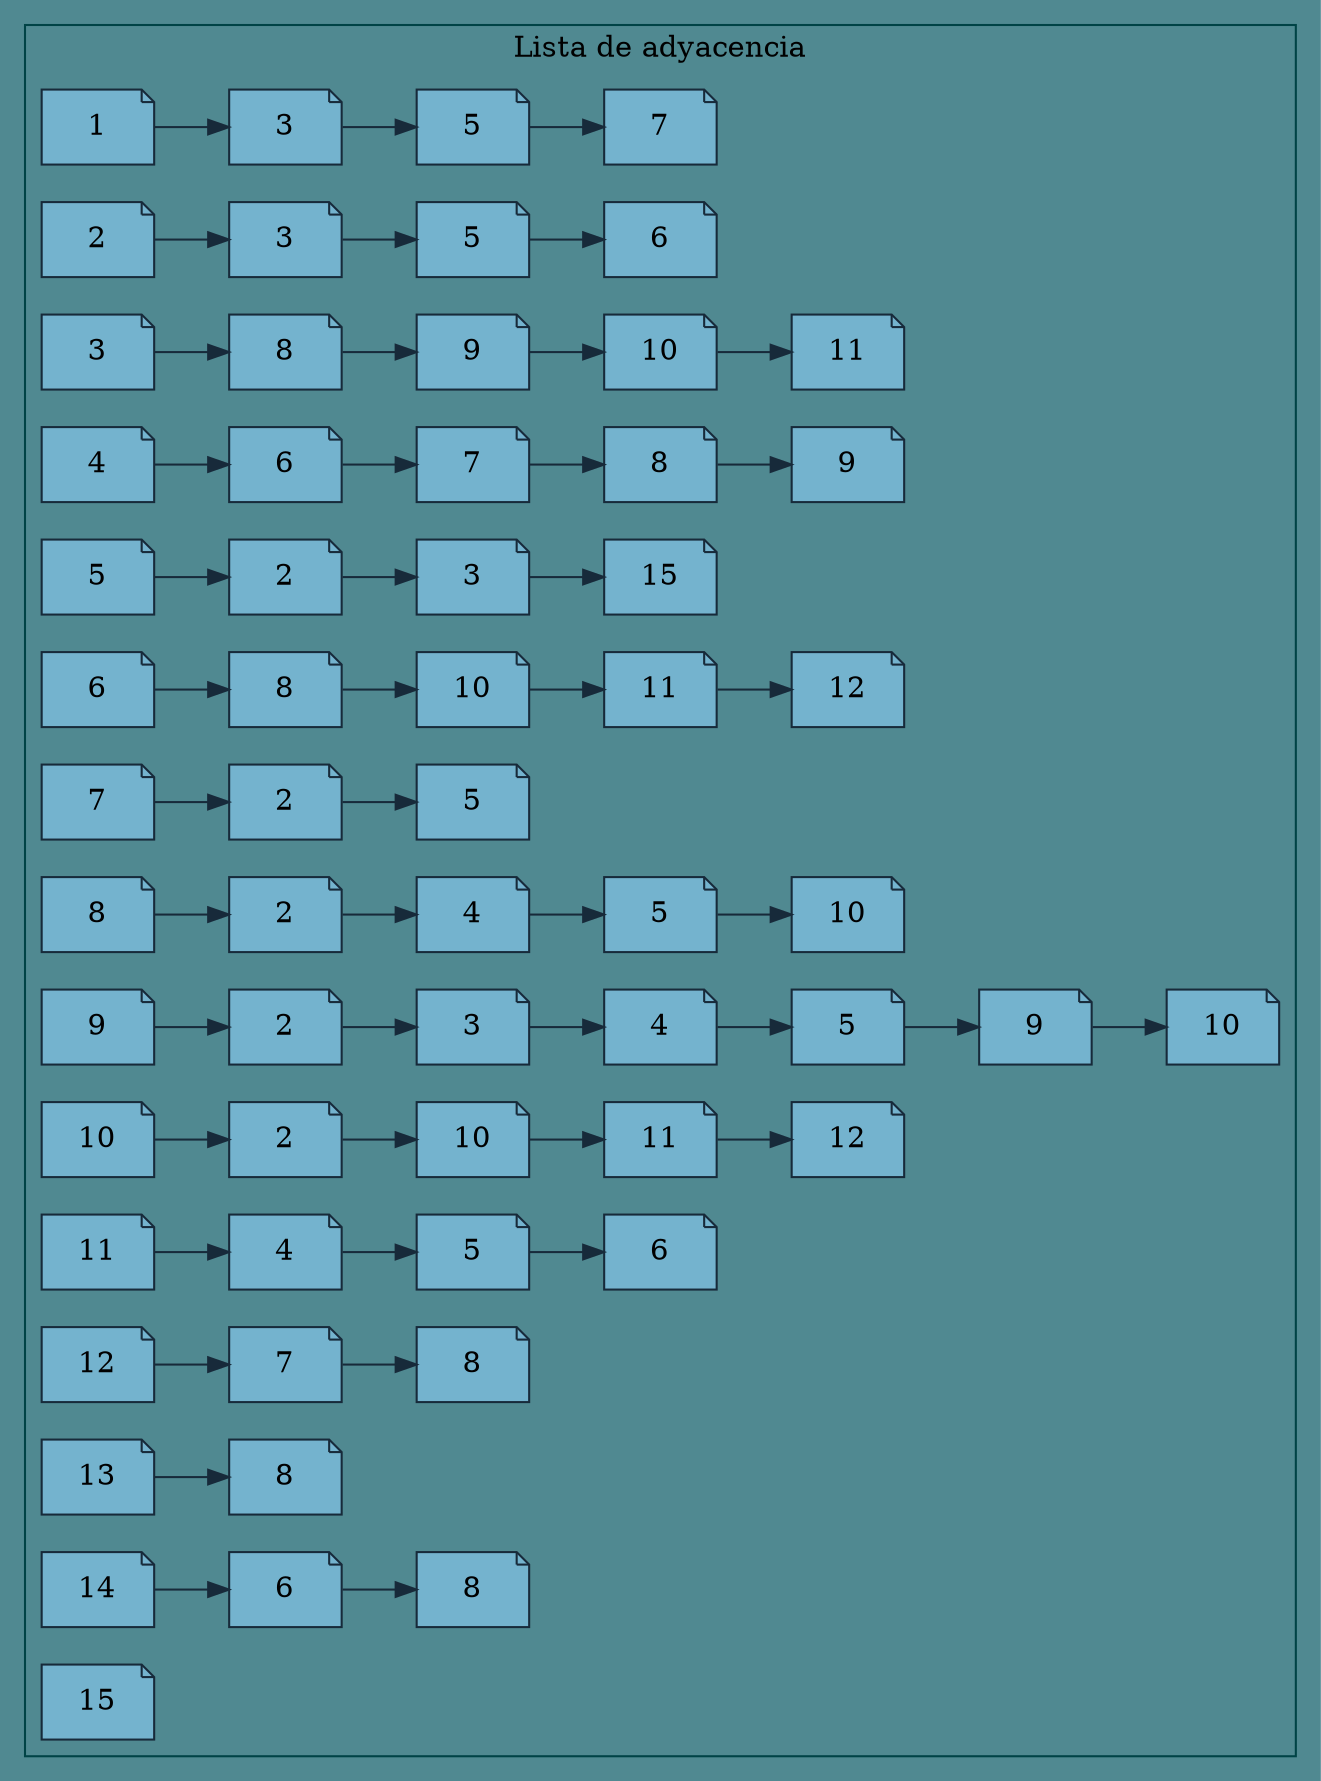 
        digraph G {
            rankdir=LR
            compound = true;
            labelloc="t";
            bgcolor = "#508991";
            fontcolor = Black;
            color = "#004346"

        subgraph cluster_0 {
            node [style=filled,shape=note,fillcolor="#74b3ce",color = "#172A3A"];
            label = "Lista de adyacencia"
        
			 n1[label ="1"]
			 n3_1[label ="3"]
			 n5_1[label ="5"]
			 n7_1[label ="7"]
			 n2[label ="2"]
			 n3_2[label ="3"]
			 n5_2[label ="5"]
			 n6_2[label ="6"]
			 n3[label ="3"]
			 n8_3[label ="8"]
			 n9_3[label ="9"]
			 n10_3[label ="10"]
			 n11_3[label ="11"]
			 n4[label ="4"]
			 n6_4[label ="6"]
			 n7_4[label ="7"]
			 n8_4[label ="8"]
			 n9_4[label ="9"]
			 n5[label ="5"]
			 n2_5[label ="2"]
			 n3_5[label ="3"]
			 n15_5[label ="15"]
			 n6[label ="6"]
			 n8_6[label ="8"]
			 n10_6[label ="10"]
			 n11_6[label ="11"]
			 n12_6[label ="12"]
			 n7[label ="7"]
			 n2_7[label ="2"]
			 n5_7[label ="5"]
			 n8[label ="8"]
			 n2_8[label ="2"]
			 n4_8[label ="4"]
			 n5_8[label ="5"]
			 n10_8[label ="10"]
			 n9[label ="9"]
			 n2_9[label ="2"]
			 n3_9[label ="3"]
			 n4_9[label ="4"]
			 n5_9[label ="5"]
			 n9_9[label ="9"]
			 n10_9[label ="10"]
			 n10[label ="10"]
			 n2_10[label ="2"]
			 n10_10[label ="10"]
			 n11_10[label ="11"]
			 n12_10[label ="12"]
			 n11[label ="11"]
			 n4_11[label ="4"]
			 n5_11[label ="5"]
			 n6_11[label ="6"]
			 n12[label ="12"]
			 n7_12[label ="7"]
			 n8_12[label ="8"]
			 n13[label ="13"]
			 n8_13[label ="8"]
			 n14[label ="14"]
			 n6_14[label ="6"]
			 n8_14[label ="8"]
n15[label ="15"]

			 n1->n3_1->n5_1->n7_1[color = "#172A3A"];
			 n2->n3_2->n5_2->n6_2[color = "#172A3A"];
			 n3->n8_3->n9_3->n10_3->n11_3[color = "#172A3A"];
			 n4->n6_4->n7_4->n8_4->n9_4[color = "#172A3A"];
			 n5->n2_5->n3_5->n15_5[color = "#172A3A"];
			 n6->n8_6->n10_6->n11_6->n12_6[color = "#172A3A"];
			 n7->n2_7->n5_7[color = "#172A3A"];
			 n8->n2_8->n4_8->n5_8->n10_8[color = "#172A3A"];
			 n9->n2_9->n3_9->n4_9->n5_9->n9_9->n10_9[color = "#172A3A"];
			 n10->n2_10->n10_10->n11_10->n12_10[color = "#172A3A"];
			 n11->n4_11->n5_11->n6_11[color = "#172A3A"];
			 n12->n7_12->n8_12[color = "#172A3A"];
			 n13->n8_13[color = "#172A3A"];
			 n14->n6_14->n8_14[color = "#172A3A"];
n15

 } 
 }